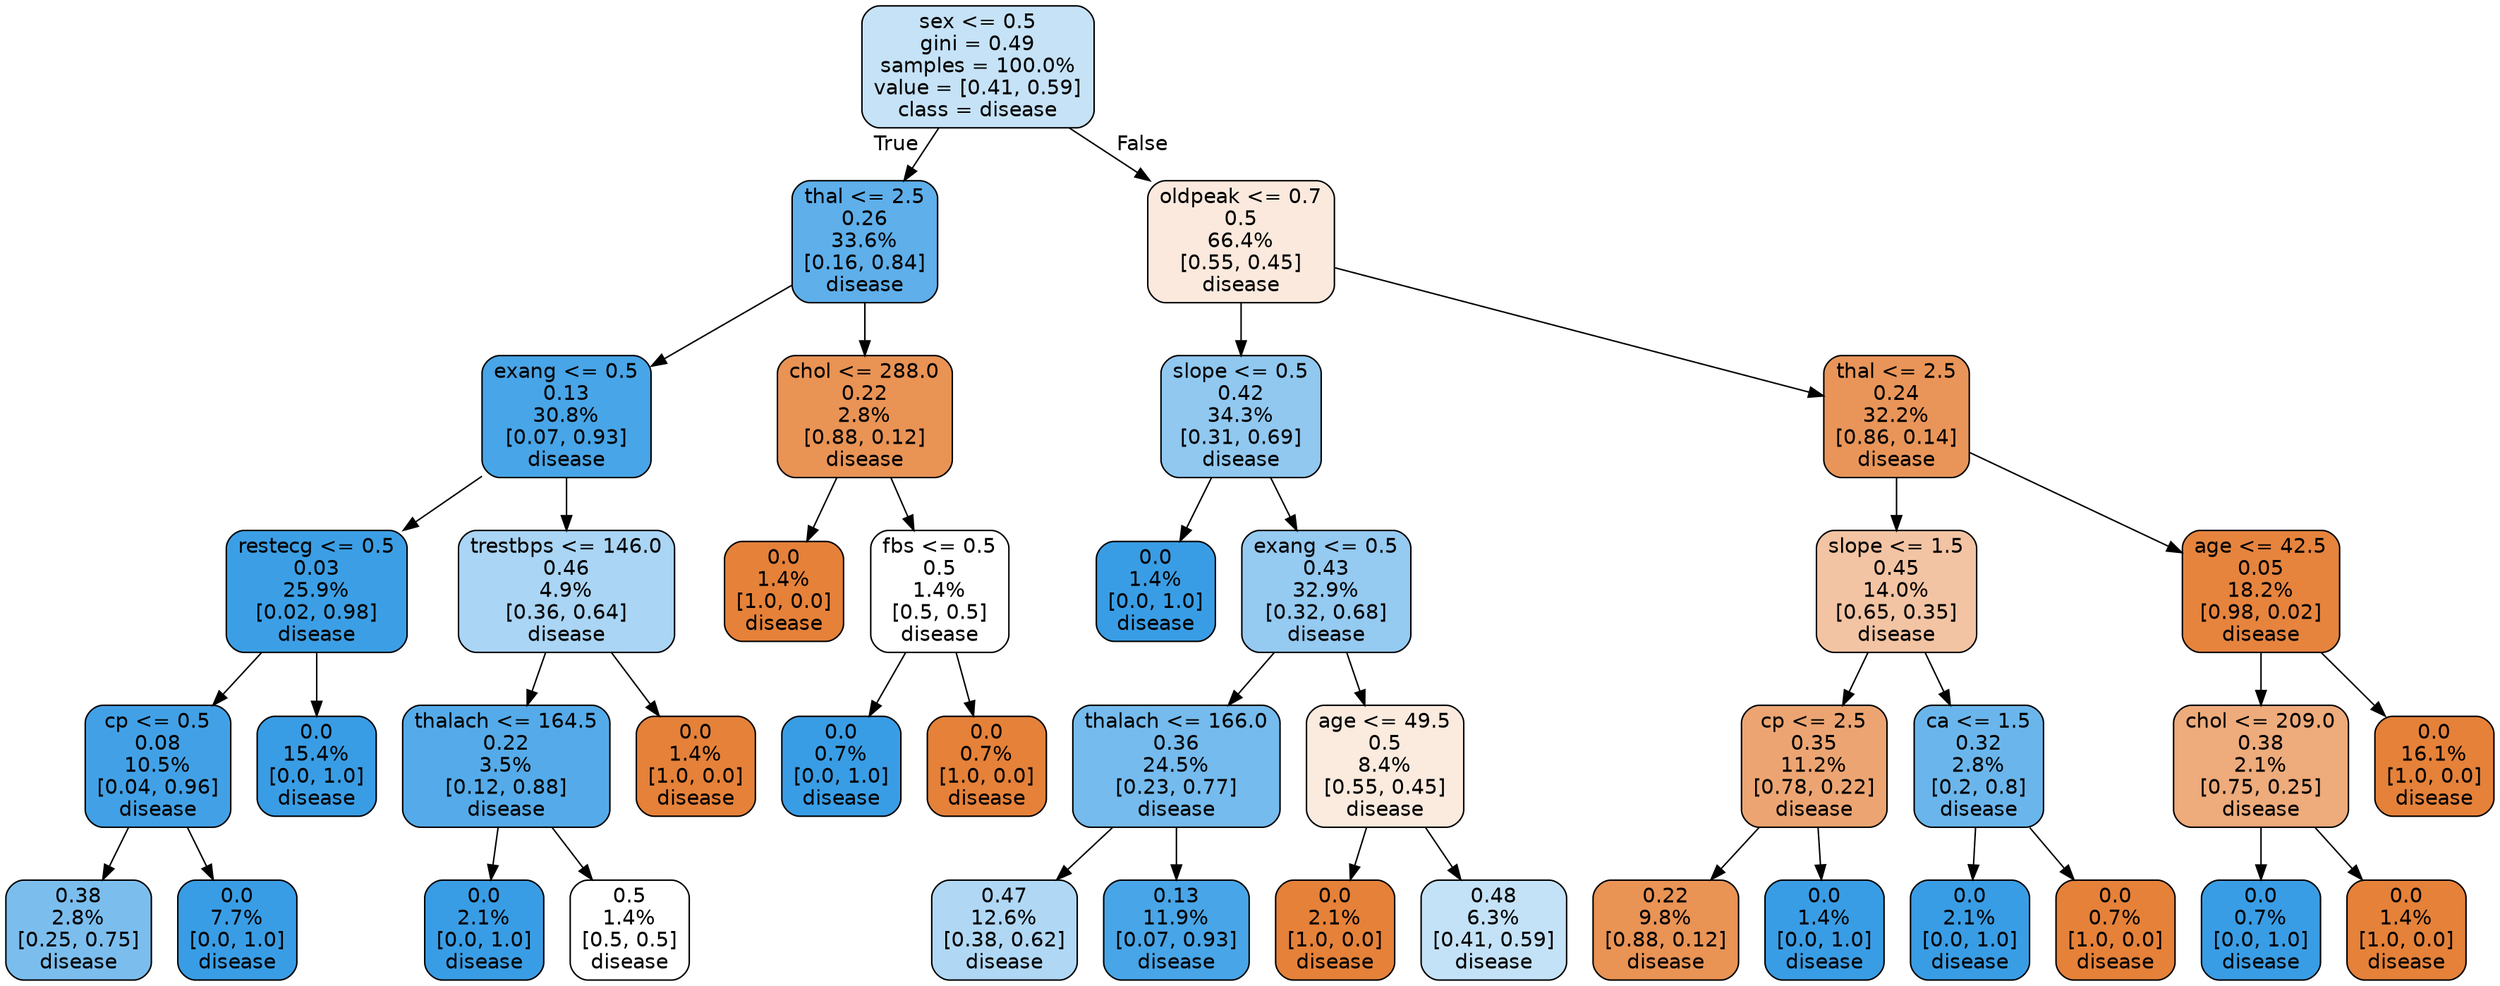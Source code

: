 digraph Tree {
node [shape=box, style="filled, rounded", color="black", fontname=helvetica] ;
edge [fontname=helvetica] ;
0 [label="sex <= 0.5\ngini = 0.49\nsamples = 100.0%\nvalue = [0.41, 0.59]\nclass = disease", fillcolor="#c5e2f7"] ;
1 [label="thal <= 2.5\n0.26\n33.6%\n[0.16, 0.84]\ndisease", fillcolor="#5eafea"] ;
0 -> 1 [labeldistance=2.5, labelangle=45, headlabel="True"] ;
2 [label="exang <= 0.5\n0.13\n30.8%\n[0.07, 0.93]\ndisease", fillcolor="#48a5e7"] ;
1 -> 2 ;
3 [label="restecg <= 0.5\n0.03\n25.9%\n[0.02, 0.98]\ndisease", fillcolor="#3c9fe5"] ;
2 -> 3 ;
4 [label="cp <= 0.5\n0.08\n10.5%\n[0.04, 0.96]\ndisease", fillcolor="#42a1e6"] ;
3 -> 4 ;
5 [label="0.38\n2.8%\n[0.25, 0.75]\ndisease", fillcolor="#7bbeee"] ;
4 -> 5 ;
6 [label="0.0\n7.7%\n[0.0, 1.0]\ndisease", fillcolor="#399de5"] ;
4 -> 6 ;
7 [label="0.0\n15.4%\n[0.0, 1.0]\ndisease", fillcolor="#399de5"] ;
3 -> 7 ;
8 [label="trestbps <= 146.0\n0.46\n4.9%\n[0.36, 0.64]\ndisease", fillcolor="#aad5f4"] ;
2 -> 8 ;
9 [label="thalach <= 164.5\n0.22\n3.5%\n[0.12, 0.88]\ndisease", fillcolor="#55abe9"] ;
8 -> 9 ;
10 [label="0.0\n2.1%\n[0.0, 1.0]\ndisease", fillcolor="#399de5"] ;
9 -> 10 ;
11 [label="0.5\n1.4%\n[0.5, 0.5]\ndisease", fillcolor="#ffffff"] ;
9 -> 11 ;
12 [label="0.0\n1.4%\n[1.0, 0.0]\ndisease", fillcolor="#e58139"] ;
8 -> 12 ;
13 [label="chol <= 288.0\n0.22\n2.8%\n[0.88, 0.12]\ndisease", fillcolor="#e99355"] ;
1 -> 13 ;
14 [label="0.0\n1.4%\n[1.0, 0.0]\ndisease", fillcolor="#e58139"] ;
13 -> 14 ;
15 [label="fbs <= 0.5\n0.5\n1.4%\n[0.5, 0.5]\ndisease", fillcolor="#ffffff"] ;
13 -> 15 ;
16 [label="0.0\n0.7%\n[0.0, 1.0]\ndisease", fillcolor="#399de5"] ;
15 -> 16 ;
17 [label="0.0\n0.7%\n[1.0, 0.0]\ndisease", fillcolor="#e58139"] ;
15 -> 17 ;
18 [label="oldpeak <= 0.7\n0.5\n66.4%\n[0.55, 0.45]\ndisease", fillcolor="#fbe9dd"] ;
0 -> 18 [labeldistance=2.5, labelangle=-45, headlabel="False"] ;
19 [label="slope <= 0.5\n0.42\n34.3%\n[0.31, 0.69]\ndisease", fillcolor="#90c8f0"] ;
18 -> 19 ;
20 [label="0.0\n1.4%\n[0.0, 1.0]\ndisease", fillcolor="#399de5"] ;
19 -> 20 ;
21 [label="exang <= 0.5\n0.43\n32.9%\n[0.32, 0.68]\ndisease", fillcolor="#95caf1"] ;
19 -> 21 ;
22 [label="thalach <= 166.0\n0.36\n24.5%\n[0.23, 0.77]\ndisease", fillcolor="#75bbed"] ;
21 -> 22 ;
23 [label="0.47\n12.6%\n[0.38, 0.62]\ndisease", fillcolor="#b0d8f5"] ;
22 -> 23 ;
24 [label="0.13\n11.9%\n[0.07, 0.93]\ndisease", fillcolor="#48a5e7"] ;
22 -> 24 ;
25 [label="age <= 49.5\n0.5\n8.4%\n[0.55, 0.45]\ndisease", fillcolor="#fbeade"] ;
21 -> 25 ;
26 [label="0.0\n2.1%\n[1.0, 0.0]\ndisease", fillcolor="#e58139"] ;
25 -> 26 ;
27 [label="0.48\n6.3%\n[0.41, 0.59]\ndisease", fillcolor="#c4e2f7"] ;
25 -> 27 ;
28 [label="thal <= 2.5\n0.24\n32.2%\n[0.86, 0.14]\ndisease", fillcolor="#e99559"] ;
18 -> 28 ;
29 [label="slope <= 1.5\n0.45\n14.0%\n[0.65, 0.35]\ndisease", fillcolor="#f3c4a3"] ;
28 -> 29 ;
30 [label="cp <= 2.5\n0.35\n11.2%\n[0.78, 0.22]\ndisease", fillcolor="#eca572"] ;
29 -> 30 ;
31 [label="0.22\n9.8%\n[0.88, 0.12]\ndisease", fillcolor="#e99355"] ;
30 -> 31 ;
32 [label="0.0\n1.4%\n[0.0, 1.0]\ndisease", fillcolor="#399de5"] ;
30 -> 32 ;
33 [label="ca <= 1.5\n0.32\n2.8%\n[0.2, 0.8]\ndisease", fillcolor="#6ab6ec"] ;
29 -> 33 ;
34 [label="0.0\n2.1%\n[0.0, 1.0]\ndisease", fillcolor="#399de5"] ;
33 -> 34 ;
35 [label="0.0\n0.7%\n[1.0, 0.0]\ndisease", fillcolor="#e58139"] ;
33 -> 35 ;
36 [label="age <= 42.5\n0.05\n18.2%\n[0.98, 0.02]\ndisease", fillcolor="#e6843e"] ;
28 -> 36 ;
37 [label="chol <= 209.0\n0.38\n2.1%\n[0.75, 0.25]\ndisease", fillcolor="#eeab7b"] ;
36 -> 37 ;
38 [label="0.0\n0.7%\n[0.0, 1.0]\ndisease", fillcolor="#399de5"] ;
37 -> 38 ;
39 [label="0.0\n1.4%\n[1.0, 0.0]\ndisease", fillcolor="#e58139"] ;
37 -> 39 ;
40 [label="0.0\n16.1%\n[1.0, 0.0]\ndisease", fillcolor="#e58139"] ;
36 -> 40 ;
}